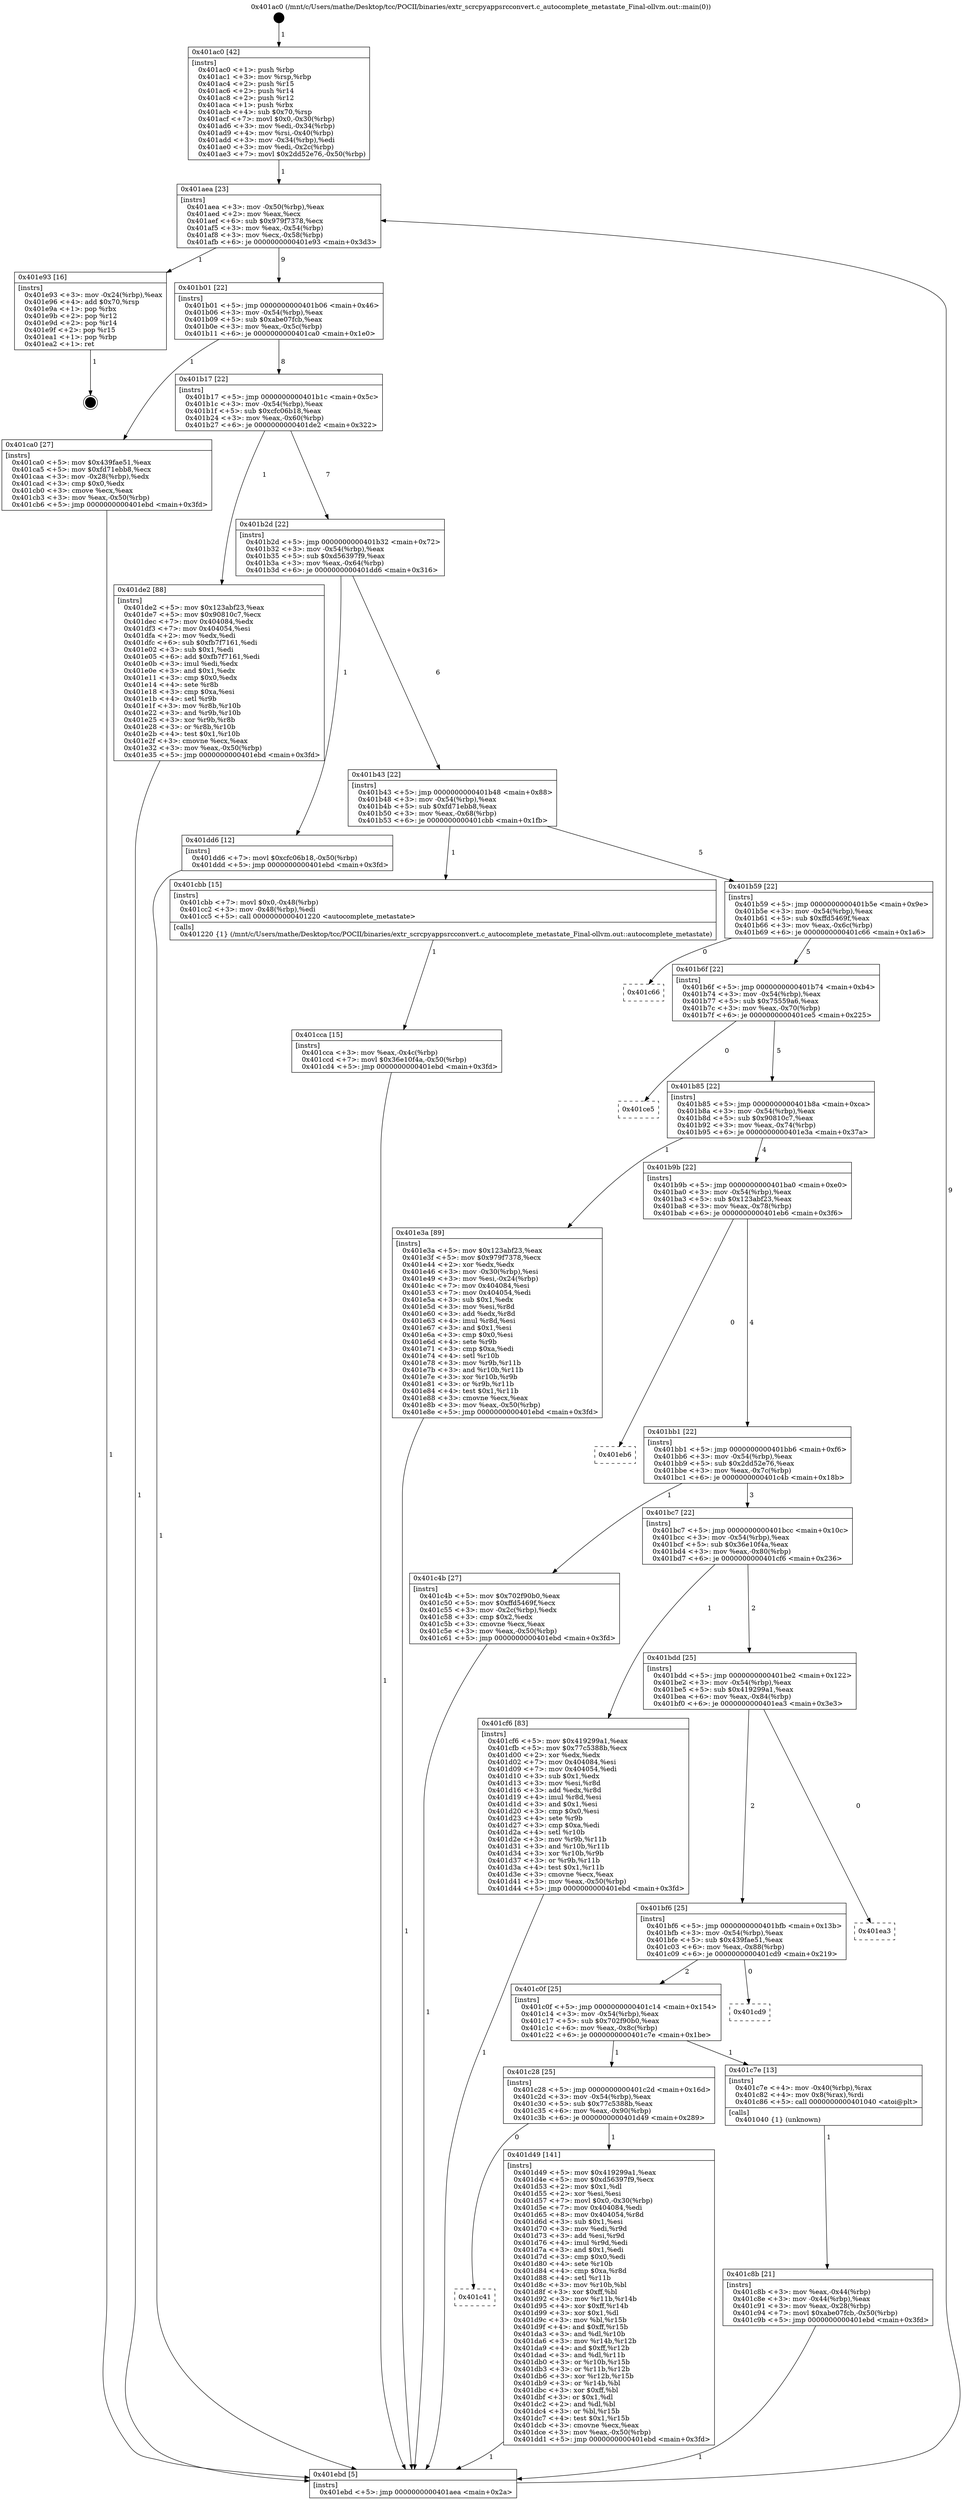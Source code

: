 digraph "0x401ac0" {
  label = "0x401ac0 (/mnt/c/Users/mathe/Desktop/tcc/POCII/binaries/extr_scrcpyappsrcconvert.c_autocomplete_metastate_Final-ollvm.out::main(0))"
  labelloc = "t"
  node[shape=record]

  Entry [label="",width=0.3,height=0.3,shape=circle,fillcolor=black,style=filled]
  "0x401aea" [label="{
     0x401aea [23]\l
     | [instrs]\l
     &nbsp;&nbsp;0x401aea \<+3\>: mov -0x50(%rbp),%eax\l
     &nbsp;&nbsp;0x401aed \<+2\>: mov %eax,%ecx\l
     &nbsp;&nbsp;0x401aef \<+6\>: sub $0x979f7378,%ecx\l
     &nbsp;&nbsp;0x401af5 \<+3\>: mov %eax,-0x54(%rbp)\l
     &nbsp;&nbsp;0x401af8 \<+3\>: mov %ecx,-0x58(%rbp)\l
     &nbsp;&nbsp;0x401afb \<+6\>: je 0000000000401e93 \<main+0x3d3\>\l
  }"]
  "0x401e93" [label="{
     0x401e93 [16]\l
     | [instrs]\l
     &nbsp;&nbsp;0x401e93 \<+3\>: mov -0x24(%rbp),%eax\l
     &nbsp;&nbsp;0x401e96 \<+4\>: add $0x70,%rsp\l
     &nbsp;&nbsp;0x401e9a \<+1\>: pop %rbx\l
     &nbsp;&nbsp;0x401e9b \<+2\>: pop %r12\l
     &nbsp;&nbsp;0x401e9d \<+2\>: pop %r14\l
     &nbsp;&nbsp;0x401e9f \<+2\>: pop %r15\l
     &nbsp;&nbsp;0x401ea1 \<+1\>: pop %rbp\l
     &nbsp;&nbsp;0x401ea2 \<+1\>: ret\l
  }"]
  "0x401b01" [label="{
     0x401b01 [22]\l
     | [instrs]\l
     &nbsp;&nbsp;0x401b01 \<+5\>: jmp 0000000000401b06 \<main+0x46\>\l
     &nbsp;&nbsp;0x401b06 \<+3\>: mov -0x54(%rbp),%eax\l
     &nbsp;&nbsp;0x401b09 \<+5\>: sub $0xabe07fcb,%eax\l
     &nbsp;&nbsp;0x401b0e \<+3\>: mov %eax,-0x5c(%rbp)\l
     &nbsp;&nbsp;0x401b11 \<+6\>: je 0000000000401ca0 \<main+0x1e0\>\l
  }"]
  Exit [label="",width=0.3,height=0.3,shape=circle,fillcolor=black,style=filled,peripheries=2]
  "0x401ca0" [label="{
     0x401ca0 [27]\l
     | [instrs]\l
     &nbsp;&nbsp;0x401ca0 \<+5\>: mov $0x439fae51,%eax\l
     &nbsp;&nbsp;0x401ca5 \<+5\>: mov $0xfd71ebb8,%ecx\l
     &nbsp;&nbsp;0x401caa \<+3\>: mov -0x28(%rbp),%edx\l
     &nbsp;&nbsp;0x401cad \<+3\>: cmp $0x0,%edx\l
     &nbsp;&nbsp;0x401cb0 \<+3\>: cmove %ecx,%eax\l
     &nbsp;&nbsp;0x401cb3 \<+3\>: mov %eax,-0x50(%rbp)\l
     &nbsp;&nbsp;0x401cb6 \<+5\>: jmp 0000000000401ebd \<main+0x3fd\>\l
  }"]
  "0x401b17" [label="{
     0x401b17 [22]\l
     | [instrs]\l
     &nbsp;&nbsp;0x401b17 \<+5\>: jmp 0000000000401b1c \<main+0x5c\>\l
     &nbsp;&nbsp;0x401b1c \<+3\>: mov -0x54(%rbp),%eax\l
     &nbsp;&nbsp;0x401b1f \<+5\>: sub $0xcfc06b18,%eax\l
     &nbsp;&nbsp;0x401b24 \<+3\>: mov %eax,-0x60(%rbp)\l
     &nbsp;&nbsp;0x401b27 \<+6\>: je 0000000000401de2 \<main+0x322\>\l
  }"]
  "0x401c41" [label="{
     0x401c41\l
  }", style=dashed]
  "0x401de2" [label="{
     0x401de2 [88]\l
     | [instrs]\l
     &nbsp;&nbsp;0x401de2 \<+5\>: mov $0x123abf23,%eax\l
     &nbsp;&nbsp;0x401de7 \<+5\>: mov $0x90810c7,%ecx\l
     &nbsp;&nbsp;0x401dec \<+7\>: mov 0x404084,%edx\l
     &nbsp;&nbsp;0x401df3 \<+7\>: mov 0x404054,%esi\l
     &nbsp;&nbsp;0x401dfa \<+2\>: mov %edx,%edi\l
     &nbsp;&nbsp;0x401dfc \<+6\>: sub $0xfb7f7161,%edi\l
     &nbsp;&nbsp;0x401e02 \<+3\>: sub $0x1,%edi\l
     &nbsp;&nbsp;0x401e05 \<+6\>: add $0xfb7f7161,%edi\l
     &nbsp;&nbsp;0x401e0b \<+3\>: imul %edi,%edx\l
     &nbsp;&nbsp;0x401e0e \<+3\>: and $0x1,%edx\l
     &nbsp;&nbsp;0x401e11 \<+3\>: cmp $0x0,%edx\l
     &nbsp;&nbsp;0x401e14 \<+4\>: sete %r8b\l
     &nbsp;&nbsp;0x401e18 \<+3\>: cmp $0xa,%esi\l
     &nbsp;&nbsp;0x401e1b \<+4\>: setl %r9b\l
     &nbsp;&nbsp;0x401e1f \<+3\>: mov %r8b,%r10b\l
     &nbsp;&nbsp;0x401e22 \<+3\>: and %r9b,%r10b\l
     &nbsp;&nbsp;0x401e25 \<+3\>: xor %r9b,%r8b\l
     &nbsp;&nbsp;0x401e28 \<+3\>: or %r8b,%r10b\l
     &nbsp;&nbsp;0x401e2b \<+4\>: test $0x1,%r10b\l
     &nbsp;&nbsp;0x401e2f \<+3\>: cmovne %ecx,%eax\l
     &nbsp;&nbsp;0x401e32 \<+3\>: mov %eax,-0x50(%rbp)\l
     &nbsp;&nbsp;0x401e35 \<+5\>: jmp 0000000000401ebd \<main+0x3fd\>\l
  }"]
  "0x401b2d" [label="{
     0x401b2d [22]\l
     | [instrs]\l
     &nbsp;&nbsp;0x401b2d \<+5\>: jmp 0000000000401b32 \<main+0x72\>\l
     &nbsp;&nbsp;0x401b32 \<+3\>: mov -0x54(%rbp),%eax\l
     &nbsp;&nbsp;0x401b35 \<+5\>: sub $0xd56397f9,%eax\l
     &nbsp;&nbsp;0x401b3a \<+3\>: mov %eax,-0x64(%rbp)\l
     &nbsp;&nbsp;0x401b3d \<+6\>: je 0000000000401dd6 \<main+0x316\>\l
  }"]
  "0x401d49" [label="{
     0x401d49 [141]\l
     | [instrs]\l
     &nbsp;&nbsp;0x401d49 \<+5\>: mov $0x419299a1,%eax\l
     &nbsp;&nbsp;0x401d4e \<+5\>: mov $0xd56397f9,%ecx\l
     &nbsp;&nbsp;0x401d53 \<+2\>: mov $0x1,%dl\l
     &nbsp;&nbsp;0x401d55 \<+2\>: xor %esi,%esi\l
     &nbsp;&nbsp;0x401d57 \<+7\>: movl $0x0,-0x30(%rbp)\l
     &nbsp;&nbsp;0x401d5e \<+7\>: mov 0x404084,%edi\l
     &nbsp;&nbsp;0x401d65 \<+8\>: mov 0x404054,%r8d\l
     &nbsp;&nbsp;0x401d6d \<+3\>: sub $0x1,%esi\l
     &nbsp;&nbsp;0x401d70 \<+3\>: mov %edi,%r9d\l
     &nbsp;&nbsp;0x401d73 \<+3\>: add %esi,%r9d\l
     &nbsp;&nbsp;0x401d76 \<+4\>: imul %r9d,%edi\l
     &nbsp;&nbsp;0x401d7a \<+3\>: and $0x1,%edi\l
     &nbsp;&nbsp;0x401d7d \<+3\>: cmp $0x0,%edi\l
     &nbsp;&nbsp;0x401d80 \<+4\>: sete %r10b\l
     &nbsp;&nbsp;0x401d84 \<+4\>: cmp $0xa,%r8d\l
     &nbsp;&nbsp;0x401d88 \<+4\>: setl %r11b\l
     &nbsp;&nbsp;0x401d8c \<+3\>: mov %r10b,%bl\l
     &nbsp;&nbsp;0x401d8f \<+3\>: xor $0xff,%bl\l
     &nbsp;&nbsp;0x401d92 \<+3\>: mov %r11b,%r14b\l
     &nbsp;&nbsp;0x401d95 \<+4\>: xor $0xff,%r14b\l
     &nbsp;&nbsp;0x401d99 \<+3\>: xor $0x1,%dl\l
     &nbsp;&nbsp;0x401d9c \<+3\>: mov %bl,%r15b\l
     &nbsp;&nbsp;0x401d9f \<+4\>: and $0xff,%r15b\l
     &nbsp;&nbsp;0x401da3 \<+3\>: and %dl,%r10b\l
     &nbsp;&nbsp;0x401da6 \<+3\>: mov %r14b,%r12b\l
     &nbsp;&nbsp;0x401da9 \<+4\>: and $0xff,%r12b\l
     &nbsp;&nbsp;0x401dad \<+3\>: and %dl,%r11b\l
     &nbsp;&nbsp;0x401db0 \<+3\>: or %r10b,%r15b\l
     &nbsp;&nbsp;0x401db3 \<+3\>: or %r11b,%r12b\l
     &nbsp;&nbsp;0x401db6 \<+3\>: xor %r12b,%r15b\l
     &nbsp;&nbsp;0x401db9 \<+3\>: or %r14b,%bl\l
     &nbsp;&nbsp;0x401dbc \<+3\>: xor $0xff,%bl\l
     &nbsp;&nbsp;0x401dbf \<+3\>: or $0x1,%dl\l
     &nbsp;&nbsp;0x401dc2 \<+2\>: and %dl,%bl\l
     &nbsp;&nbsp;0x401dc4 \<+3\>: or %bl,%r15b\l
     &nbsp;&nbsp;0x401dc7 \<+4\>: test $0x1,%r15b\l
     &nbsp;&nbsp;0x401dcb \<+3\>: cmovne %ecx,%eax\l
     &nbsp;&nbsp;0x401dce \<+3\>: mov %eax,-0x50(%rbp)\l
     &nbsp;&nbsp;0x401dd1 \<+5\>: jmp 0000000000401ebd \<main+0x3fd\>\l
  }"]
  "0x401dd6" [label="{
     0x401dd6 [12]\l
     | [instrs]\l
     &nbsp;&nbsp;0x401dd6 \<+7\>: movl $0xcfc06b18,-0x50(%rbp)\l
     &nbsp;&nbsp;0x401ddd \<+5\>: jmp 0000000000401ebd \<main+0x3fd\>\l
  }"]
  "0x401b43" [label="{
     0x401b43 [22]\l
     | [instrs]\l
     &nbsp;&nbsp;0x401b43 \<+5\>: jmp 0000000000401b48 \<main+0x88\>\l
     &nbsp;&nbsp;0x401b48 \<+3\>: mov -0x54(%rbp),%eax\l
     &nbsp;&nbsp;0x401b4b \<+5\>: sub $0xfd71ebb8,%eax\l
     &nbsp;&nbsp;0x401b50 \<+3\>: mov %eax,-0x68(%rbp)\l
     &nbsp;&nbsp;0x401b53 \<+6\>: je 0000000000401cbb \<main+0x1fb\>\l
  }"]
  "0x401cca" [label="{
     0x401cca [15]\l
     | [instrs]\l
     &nbsp;&nbsp;0x401cca \<+3\>: mov %eax,-0x4c(%rbp)\l
     &nbsp;&nbsp;0x401ccd \<+7\>: movl $0x36e10f4a,-0x50(%rbp)\l
     &nbsp;&nbsp;0x401cd4 \<+5\>: jmp 0000000000401ebd \<main+0x3fd\>\l
  }"]
  "0x401cbb" [label="{
     0x401cbb [15]\l
     | [instrs]\l
     &nbsp;&nbsp;0x401cbb \<+7\>: movl $0x0,-0x48(%rbp)\l
     &nbsp;&nbsp;0x401cc2 \<+3\>: mov -0x48(%rbp),%edi\l
     &nbsp;&nbsp;0x401cc5 \<+5\>: call 0000000000401220 \<autocomplete_metastate\>\l
     | [calls]\l
     &nbsp;&nbsp;0x401220 \{1\} (/mnt/c/Users/mathe/Desktop/tcc/POCII/binaries/extr_scrcpyappsrcconvert.c_autocomplete_metastate_Final-ollvm.out::autocomplete_metastate)\l
  }"]
  "0x401b59" [label="{
     0x401b59 [22]\l
     | [instrs]\l
     &nbsp;&nbsp;0x401b59 \<+5\>: jmp 0000000000401b5e \<main+0x9e\>\l
     &nbsp;&nbsp;0x401b5e \<+3\>: mov -0x54(%rbp),%eax\l
     &nbsp;&nbsp;0x401b61 \<+5\>: sub $0xffd5469f,%eax\l
     &nbsp;&nbsp;0x401b66 \<+3\>: mov %eax,-0x6c(%rbp)\l
     &nbsp;&nbsp;0x401b69 \<+6\>: je 0000000000401c66 \<main+0x1a6\>\l
  }"]
  "0x401c8b" [label="{
     0x401c8b [21]\l
     | [instrs]\l
     &nbsp;&nbsp;0x401c8b \<+3\>: mov %eax,-0x44(%rbp)\l
     &nbsp;&nbsp;0x401c8e \<+3\>: mov -0x44(%rbp),%eax\l
     &nbsp;&nbsp;0x401c91 \<+3\>: mov %eax,-0x28(%rbp)\l
     &nbsp;&nbsp;0x401c94 \<+7\>: movl $0xabe07fcb,-0x50(%rbp)\l
     &nbsp;&nbsp;0x401c9b \<+5\>: jmp 0000000000401ebd \<main+0x3fd\>\l
  }"]
  "0x401c66" [label="{
     0x401c66\l
  }", style=dashed]
  "0x401b6f" [label="{
     0x401b6f [22]\l
     | [instrs]\l
     &nbsp;&nbsp;0x401b6f \<+5\>: jmp 0000000000401b74 \<main+0xb4\>\l
     &nbsp;&nbsp;0x401b74 \<+3\>: mov -0x54(%rbp),%eax\l
     &nbsp;&nbsp;0x401b77 \<+5\>: sub $0x75559a6,%eax\l
     &nbsp;&nbsp;0x401b7c \<+3\>: mov %eax,-0x70(%rbp)\l
     &nbsp;&nbsp;0x401b7f \<+6\>: je 0000000000401ce5 \<main+0x225\>\l
  }"]
  "0x401c28" [label="{
     0x401c28 [25]\l
     | [instrs]\l
     &nbsp;&nbsp;0x401c28 \<+5\>: jmp 0000000000401c2d \<main+0x16d\>\l
     &nbsp;&nbsp;0x401c2d \<+3\>: mov -0x54(%rbp),%eax\l
     &nbsp;&nbsp;0x401c30 \<+5\>: sub $0x77c5388b,%eax\l
     &nbsp;&nbsp;0x401c35 \<+6\>: mov %eax,-0x90(%rbp)\l
     &nbsp;&nbsp;0x401c3b \<+6\>: je 0000000000401d49 \<main+0x289\>\l
  }"]
  "0x401ce5" [label="{
     0x401ce5\l
  }", style=dashed]
  "0x401b85" [label="{
     0x401b85 [22]\l
     | [instrs]\l
     &nbsp;&nbsp;0x401b85 \<+5\>: jmp 0000000000401b8a \<main+0xca\>\l
     &nbsp;&nbsp;0x401b8a \<+3\>: mov -0x54(%rbp),%eax\l
     &nbsp;&nbsp;0x401b8d \<+5\>: sub $0x90810c7,%eax\l
     &nbsp;&nbsp;0x401b92 \<+3\>: mov %eax,-0x74(%rbp)\l
     &nbsp;&nbsp;0x401b95 \<+6\>: je 0000000000401e3a \<main+0x37a\>\l
  }"]
  "0x401c7e" [label="{
     0x401c7e [13]\l
     | [instrs]\l
     &nbsp;&nbsp;0x401c7e \<+4\>: mov -0x40(%rbp),%rax\l
     &nbsp;&nbsp;0x401c82 \<+4\>: mov 0x8(%rax),%rdi\l
     &nbsp;&nbsp;0x401c86 \<+5\>: call 0000000000401040 \<atoi@plt\>\l
     | [calls]\l
     &nbsp;&nbsp;0x401040 \{1\} (unknown)\l
  }"]
  "0x401e3a" [label="{
     0x401e3a [89]\l
     | [instrs]\l
     &nbsp;&nbsp;0x401e3a \<+5\>: mov $0x123abf23,%eax\l
     &nbsp;&nbsp;0x401e3f \<+5\>: mov $0x979f7378,%ecx\l
     &nbsp;&nbsp;0x401e44 \<+2\>: xor %edx,%edx\l
     &nbsp;&nbsp;0x401e46 \<+3\>: mov -0x30(%rbp),%esi\l
     &nbsp;&nbsp;0x401e49 \<+3\>: mov %esi,-0x24(%rbp)\l
     &nbsp;&nbsp;0x401e4c \<+7\>: mov 0x404084,%esi\l
     &nbsp;&nbsp;0x401e53 \<+7\>: mov 0x404054,%edi\l
     &nbsp;&nbsp;0x401e5a \<+3\>: sub $0x1,%edx\l
     &nbsp;&nbsp;0x401e5d \<+3\>: mov %esi,%r8d\l
     &nbsp;&nbsp;0x401e60 \<+3\>: add %edx,%r8d\l
     &nbsp;&nbsp;0x401e63 \<+4\>: imul %r8d,%esi\l
     &nbsp;&nbsp;0x401e67 \<+3\>: and $0x1,%esi\l
     &nbsp;&nbsp;0x401e6a \<+3\>: cmp $0x0,%esi\l
     &nbsp;&nbsp;0x401e6d \<+4\>: sete %r9b\l
     &nbsp;&nbsp;0x401e71 \<+3\>: cmp $0xa,%edi\l
     &nbsp;&nbsp;0x401e74 \<+4\>: setl %r10b\l
     &nbsp;&nbsp;0x401e78 \<+3\>: mov %r9b,%r11b\l
     &nbsp;&nbsp;0x401e7b \<+3\>: and %r10b,%r11b\l
     &nbsp;&nbsp;0x401e7e \<+3\>: xor %r10b,%r9b\l
     &nbsp;&nbsp;0x401e81 \<+3\>: or %r9b,%r11b\l
     &nbsp;&nbsp;0x401e84 \<+4\>: test $0x1,%r11b\l
     &nbsp;&nbsp;0x401e88 \<+3\>: cmovne %ecx,%eax\l
     &nbsp;&nbsp;0x401e8b \<+3\>: mov %eax,-0x50(%rbp)\l
     &nbsp;&nbsp;0x401e8e \<+5\>: jmp 0000000000401ebd \<main+0x3fd\>\l
  }"]
  "0x401b9b" [label="{
     0x401b9b [22]\l
     | [instrs]\l
     &nbsp;&nbsp;0x401b9b \<+5\>: jmp 0000000000401ba0 \<main+0xe0\>\l
     &nbsp;&nbsp;0x401ba0 \<+3\>: mov -0x54(%rbp),%eax\l
     &nbsp;&nbsp;0x401ba3 \<+5\>: sub $0x123abf23,%eax\l
     &nbsp;&nbsp;0x401ba8 \<+3\>: mov %eax,-0x78(%rbp)\l
     &nbsp;&nbsp;0x401bab \<+6\>: je 0000000000401eb6 \<main+0x3f6\>\l
  }"]
  "0x401c0f" [label="{
     0x401c0f [25]\l
     | [instrs]\l
     &nbsp;&nbsp;0x401c0f \<+5\>: jmp 0000000000401c14 \<main+0x154\>\l
     &nbsp;&nbsp;0x401c14 \<+3\>: mov -0x54(%rbp),%eax\l
     &nbsp;&nbsp;0x401c17 \<+5\>: sub $0x702f90b0,%eax\l
     &nbsp;&nbsp;0x401c1c \<+6\>: mov %eax,-0x8c(%rbp)\l
     &nbsp;&nbsp;0x401c22 \<+6\>: je 0000000000401c7e \<main+0x1be\>\l
  }"]
  "0x401eb6" [label="{
     0x401eb6\l
  }", style=dashed]
  "0x401bb1" [label="{
     0x401bb1 [22]\l
     | [instrs]\l
     &nbsp;&nbsp;0x401bb1 \<+5\>: jmp 0000000000401bb6 \<main+0xf6\>\l
     &nbsp;&nbsp;0x401bb6 \<+3\>: mov -0x54(%rbp),%eax\l
     &nbsp;&nbsp;0x401bb9 \<+5\>: sub $0x2dd52e76,%eax\l
     &nbsp;&nbsp;0x401bbe \<+3\>: mov %eax,-0x7c(%rbp)\l
     &nbsp;&nbsp;0x401bc1 \<+6\>: je 0000000000401c4b \<main+0x18b\>\l
  }"]
  "0x401cd9" [label="{
     0x401cd9\l
  }", style=dashed]
  "0x401c4b" [label="{
     0x401c4b [27]\l
     | [instrs]\l
     &nbsp;&nbsp;0x401c4b \<+5\>: mov $0x702f90b0,%eax\l
     &nbsp;&nbsp;0x401c50 \<+5\>: mov $0xffd5469f,%ecx\l
     &nbsp;&nbsp;0x401c55 \<+3\>: mov -0x2c(%rbp),%edx\l
     &nbsp;&nbsp;0x401c58 \<+3\>: cmp $0x2,%edx\l
     &nbsp;&nbsp;0x401c5b \<+3\>: cmovne %ecx,%eax\l
     &nbsp;&nbsp;0x401c5e \<+3\>: mov %eax,-0x50(%rbp)\l
     &nbsp;&nbsp;0x401c61 \<+5\>: jmp 0000000000401ebd \<main+0x3fd\>\l
  }"]
  "0x401bc7" [label="{
     0x401bc7 [22]\l
     | [instrs]\l
     &nbsp;&nbsp;0x401bc7 \<+5\>: jmp 0000000000401bcc \<main+0x10c\>\l
     &nbsp;&nbsp;0x401bcc \<+3\>: mov -0x54(%rbp),%eax\l
     &nbsp;&nbsp;0x401bcf \<+5\>: sub $0x36e10f4a,%eax\l
     &nbsp;&nbsp;0x401bd4 \<+3\>: mov %eax,-0x80(%rbp)\l
     &nbsp;&nbsp;0x401bd7 \<+6\>: je 0000000000401cf6 \<main+0x236\>\l
  }"]
  "0x401ebd" [label="{
     0x401ebd [5]\l
     | [instrs]\l
     &nbsp;&nbsp;0x401ebd \<+5\>: jmp 0000000000401aea \<main+0x2a\>\l
  }"]
  "0x401ac0" [label="{
     0x401ac0 [42]\l
     | [instrs]\l
     &nbsp;&nbsp;0x401ac0 \<+1\>: push %rbp\l
     &nbsp;&nbsp;0x401ac1 \<+3\>: mov %rsp,%rbp\l
     &nbsp;&nbsp;0x401ac4 \<+2\>: push %r15\l
     &nbsp;&nbsp;0x401ac6 \<+2\>: push %r14\l
     &nbsp;&nbsp;0x401ac8 \<+2\>: push %r12\l
     &nbsp;&nbsp;0x401aca \<+1\>: push %rbx\l
     &nbsp;&nbsp;0x401acb \<+4\>: sub $0x70,%rsp\l
     &nbsp;&nbsp;0x401acf \<+7\>: movl $0x0,-0x30(%rbp)\l
     &nbsp;&nbsp;0x401ad6 \<+3\>: mov %edi,-0x34(%rbp)\l
     &nbsp;&nbsp;0x401ad9 \<+4\>: mov %rsi,-0x40(%rbp)\l
     &nbsp;&nbsp;0x401add \<+3\>: mov -0x34(%rbp),%edi\l
     &nbsp;&nbsp;0x401ae0 \<+3\>: mov %edi,-0x2c(%rbp)\l
     &nbsp;&nbsp;0x401ae3 \<+7\>: movl $0x2dd52e76,-0x50(%rbp)\l
  }"]
  "0x401bf6" [label="{
     0x401bf6 [25]\l
     | [instrs]\l
     &nbsp;&nbsp;0x401bf6 \<+5\>: jmp 0000000000401bfb \<main+0x13b\>\l
     &nbsp;&nbsp;0x401bfb \<+3\>: mov -0x54(%rbp),%eax\l
     &nbsp;&nbsp;0x401bfe \<+5\>: sub $0x439fae51,%eax\l
     &nbsp;&nbsp;0x401c03 \<+6\>: mov %eax,-0x88(%rbp)\l
     &nbsp;&nbsp;0x401c09 \<+6\>: je 0000000000401cd9 \<main+0x219\>\l
  }"]
  "0x401cf6" [label="{
     0x401cf6 [83]\l
     | [instrs]\l
     &nbsp;&nbsp;0x401cf6 \<+5\>: mov $0x419299a1,%eax\l
     &nbsp;&nbsp;0x401cfb \<+5\>: mov $0x77c5388b,%ecx\l
     &nbsp;&nbsp;0x401d00 \<+2\>: xor %edx,%edx\l
     &nbsp;&nbsp;0x401d02 \<+7\>: mov 0x404084,%esi\l
     &nbsp;&nbsp;0x401d09 \<+7\>: mov 0x404054,%edi\l
     &nbsp;&nbsp;0x401d10 \<+3\>: sub $0x1,%edx\l
     &nbsp;&nbsp;0x401d13 \<+3\>: mov %esi,%r8d\l
     &nbsp;&nbsp;0x401d16 \<+3\>: add %edx,%r8d\l
     &nbsp;&nbsp;0x401d19 \<+4\>: imul %r8d,%esi\l
     &nbsp;&nbsp;0x401d1d \<+3\>: and $0x1,%esi\l
     &nbsp;&nbsp;0x401d20 \<+3\>: cmp $0x0,%esi\l
     &nbsp;&nbsp;0x401d23 \<+4\>: sete %r9b\l
     &nbsp;&nbsp;0x401d27 \<+3\>: cmp $0xa,%edi\l
     &nbsp;&nbsp;0x401d2a \<+4\>: setl %r10b\l
     &nbsp;&nbsp;0x401d2e \<+3\>: mov %r9b,%r11b\l
     &nbsp;&nbsp;0x401d31 \<+3\>: and %r10b,%r11b\l
     &nbsp;&nbsp;0x401d34 \<+3\>: xor %r10b,%r9b\l
     &nbsp;&nbsp;0x401d37 \<+3\>: or %r9b,%r11b\l
     &nbsp;&nbsp;0x401d3a \<+4\>: test $0x1,%r11b\l
     &nbsp;&nbsp;0x401d3e \<+3\>: cmovne %ecx,%eax\l
     &nbsp;&nbsp;0x401d41 \<+3\>: mov %eax,-0x50(%rbp)\l
     &nbsp;&nbsp;0x401d44 \<+5\>: jmp 0000000000401ebd \<main+0x3fd\>\l
  }"]
  "0x401bdd" [label="{
     0x401bdd [25]\l
     | [instrs]\l
     &nbsp;&nbsp;0x401bdd \<+5\>: jmp 0000000000401be2 \<main+0x122\>\l
     &nbsp;&nbsp;0x401be2 \<+3\>: mov -0x54(%rbp),%eax\l
     &nbsp;&nbsp;0x401be5 \<+5\>: sub $0x419299a1,%eax\l
     &nbsp;&nbsp;0x401bea \<+6\>: mov %eax,-0x84(%rbp)\l
     &nbsp;&nbsp;0x401bf0 \<+6\>: je 0000000000401ea3 \<main+0x3e3\>\l
  }"]
  "0x401ea3" [label="{
     0x401ea3\l
  }", style=dashed]
  Entry -> "0x401ac0" [label=" 1"]
  "0x401aea" -> "0x401e93" [label=" 1"]
  "0x401aea" -> "0x401b01" [label=" 9"]
  "0x401e93" -> Exit [label=" 1"]
  "0x401b01" -> "0x401ca0" [label=" 1"]
  "0x401b01" -> "0x401b17" [label=" 8"]
  "0x401e3a" -> "0x401ebd" [label=" 1"]
  "0x401b17" -> "0x401de2" [label=" 1"]
  "0x401b17" -> "0x401b2d" [label=" 7"]
  "0x401de2" -> "0x401ebd" [label=" 1"]
  "0x401b2d" -> "0x401dd6" [label=" 1"]
  "0x401b2d" -> "0x401b43" [label=" 6"]
  "0x401dd6" -> "0x401ebd" [label=" 1"]
  "0x401b43" -> "0x401cbb" [label=" 1"]
  "0x401b43" -> "0x401b59" [label=" 5"]
  "0x401c28" -> "0x401c41" [label=" 0"]
  "0x401b59" -> "0x401c66" [label=" 0"]
  "0x401b59" -> "0x401b6f" [label=" 5"]
  "0x401c28" -> "0x401d49" [label=" 1"]
  "0x401b6f" -> "0x401ce5" [label=" 0"]
  "0x401b6f" -> "0x401b85" [label=" 5"]
  "0x401d49" -> "0x401ebd" [label=" 1"]
  "0x401b85" -> "0x401e3a" [label=" 1"]
  "0x401b85" -> "0x401b9b" [label=" 4"]
  "0x401cf6" -> "0x401ebd" [label=" 1"]
  "0x401b9b" -> "0x401eb6" [label=" 0"]
  "0x401b9b" -> "0x401bb1" [label=" 4"]
  "0x401cbb" -> "0x401cca" [label=" 1"]
  "0x401bb1" -> "0x401c4b" [label=" 1"]
  "0x401bb1" -> "0x401bc7" [label=" 3"]
  "0x401c4b" -> "0x401ebd" [label=" 1"]
  "0x401ac0" -> "0x401aea" [label=" 1"]
  "0x401ebd" -> "0x401aea" [label=" 9"]
  "0x401ca0" -> "0x401ebd" [label=" 1"]
  "0x401bc7" -> "0x401cf6" [label=" 1"]
  "0x401bc7" -> "0x401bdd" [label=" 2"]
  "0x401c7e" -> "0x401c8b" [label=" 1"]
  "0x401bdd" -> "0x401ea3" [label=" 0"]
  "0x401bdd" -> "0x401bf6" [label=" 2"]
  "0x401c8b" -> "0x401ebd" [label=" 1"]
  "0x401bf6" -> "0x401cd9" [label=" 0"]
  "0x401bf6" -> "0x401c0f" [label=" 2"]
  "0x401cca" -> "0x401ebd" [label=" 1"]
  "0x401c0f" -> "0x401c7e" [label=" 1"]
  "0x401c0f" -> "0x401c28" [label=" 1"]
}
